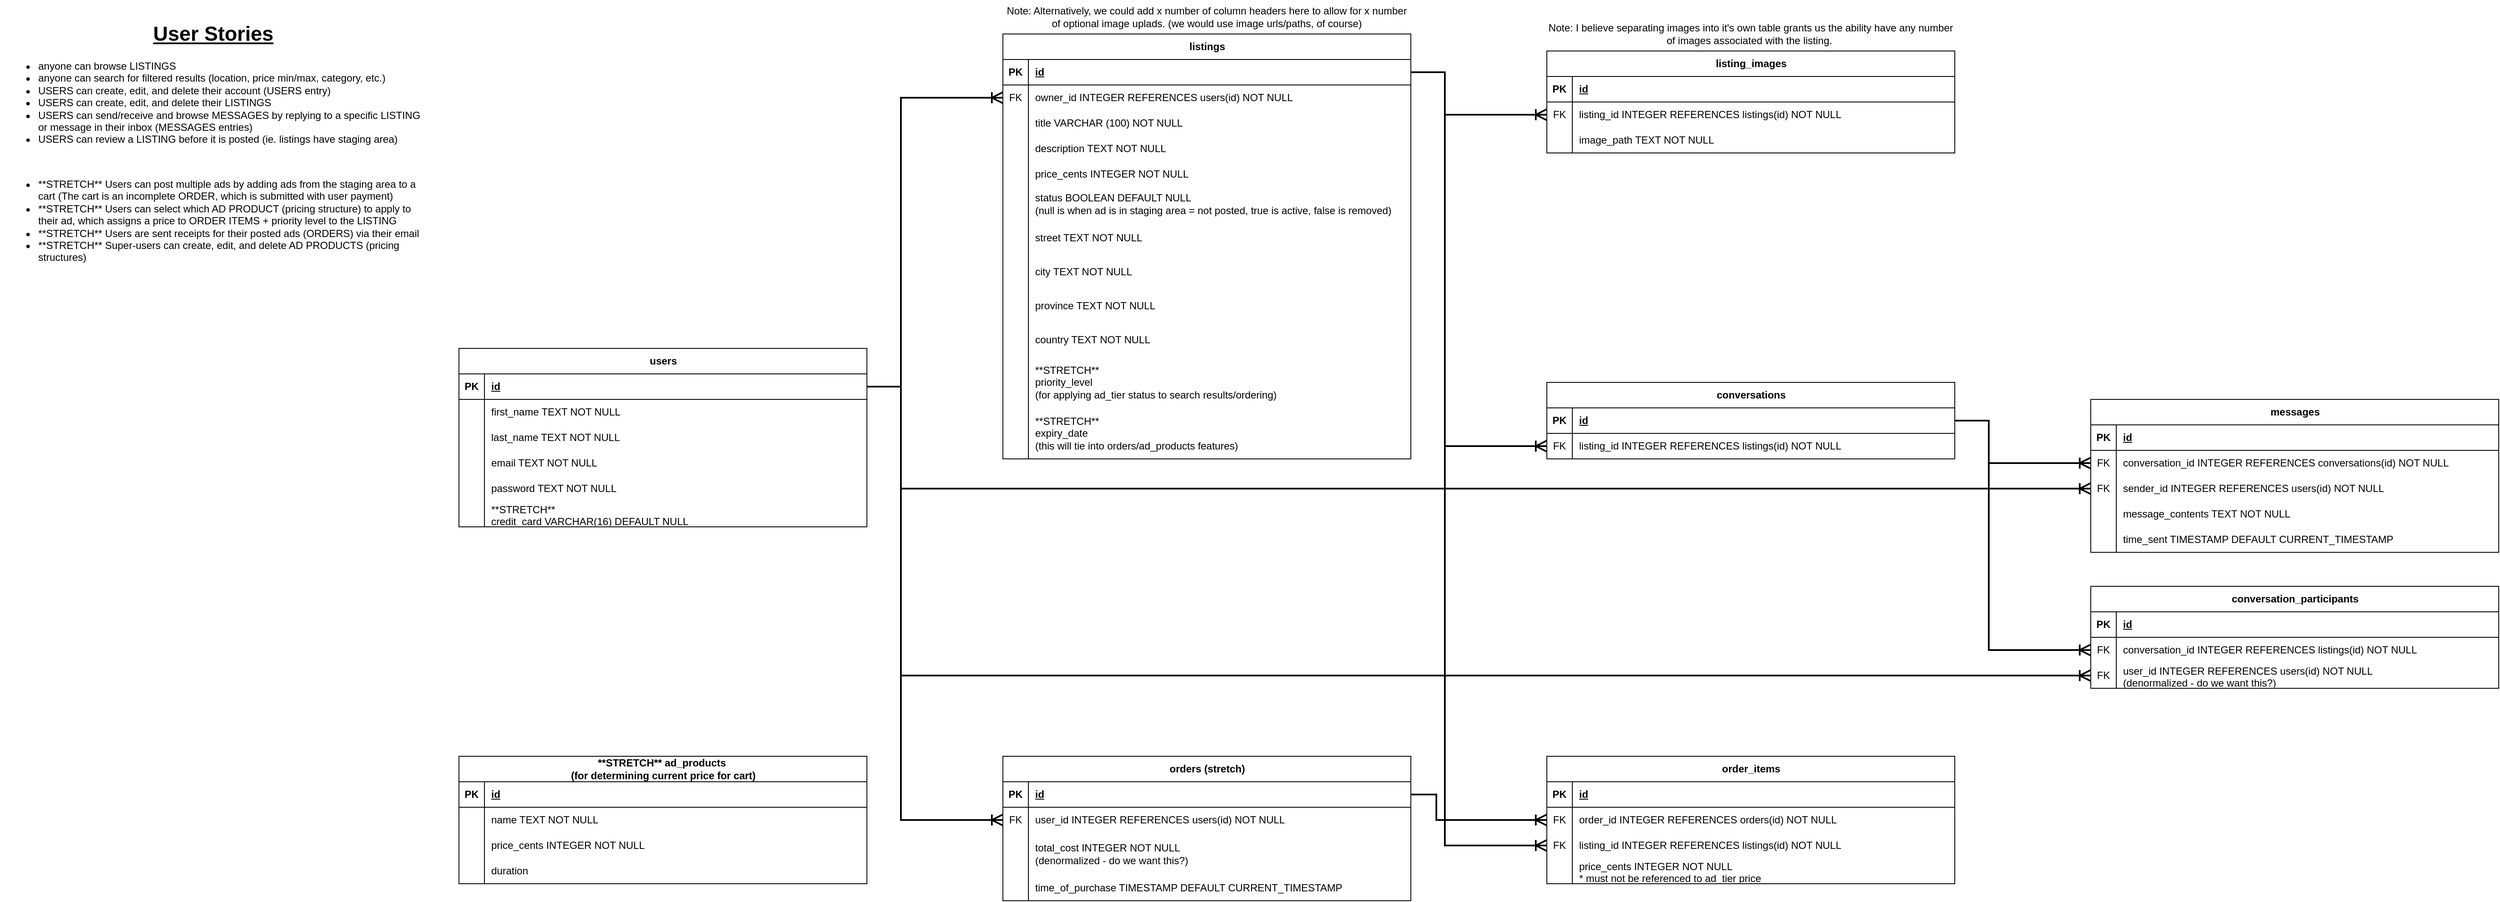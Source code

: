 <mxfile version="23.0.2" type="device">
  <diagram name="Page-1" id="VvhWam94fAn058fj7BaD">
    <mxGraphModel dx="4140" dy="1408" grid="1" gridSize="10" guides="1" tooltips="1" connect="1" arrows="1" fold="1" page="1" pageScale="1" pageWidth="1700" pageHeight="1100" math="0" shadow="0">
      <root>
        <mxCell id="0" />
        <mxCell id="1" parent="0" />
        <mxCell id="djq6IaJUHDn9vAA4K8EV-1" value="order_items" style="shape=table;startSize=30;container=1;collapsible=1;childLayout=tableLayout;fixedRows=1;rowLines=0;fontStyle=1;align=center;resizeLast=1;html=1;" parent="1" vertex="1">
          <mxGeometry x="120" y="920" width="480" height="150" as="geometry" />
        </mxCell>
        <mxCell id="djq6IaJUHDn9vAA4K8EV-2" value="" style="shape=tableRow;horizontal=0;startSize=0;swimlaneHead=0;swimlaneBody=0;fillColor=none;collapsible=0;dropTarget=0;points=[[0,0.5],[1,0.5]];portConstraint=eastwest;top=0;left=0;right=0;bottom=1;" parent="djq6IaJUHDn9vAA4K8EV-1" vertex="1">
          <mxGeometry y="30" width="480" height="30" as="geometry" />
        </mxCell>
        <mxCell id="djq6IaJUHDn9vAA4K8EV-3" value="PK" style="shape=partialRectangle;connectable=0;fillColor=none;top=0;left=0;bottom=0;right=0;fontStyle=1;overflow=hidden;whiteSpace=wrap;html=1;" parent="djq6IaJUHDn9vAA4K8EV-2" vertex="1">
          <mxGeometry width="30" height="30" as="geometry">
            <mxRectangle width="30" height="30" as="alternateBounds" />
          </mxGeometry>
        </mxCell>
        <mxCell id="djq6IaJUHDn9vAA4K8EV-4" value="id" style="shape=partialRectangle;connectable=0;fillColor=none;top=0;left=0;bottom=0;right=0;align=left;spacingLeft=6;fontStyle=5;overflow=hidden;whiteSpace=wrap;html=1;" parent="djq6IaJUHDn9vAA4K8EV-2" vertex="1">
          <mxGeometry x="30" width="450" height="30" as="geometry">
            <mxRectangle width="450" height="30" as="alternateBounds" />
          </mxGeometry>
        </mxCell>
        <mxCell id="djq6IaJUHDn9vAA4K8EV-5" value="" style="shape=tableRow;horizontal=0;startSize=0;swimlaneHead=0;swimlaneBody=0;fillColor=none;collapsible=0;dropTarget=0;points=[[0,0.5],[1,0.5]];portConstraint=eastwest;top=0;left=0;right=0;bottom=0;" parent="djq6IaJUHDn9vAA4K8EV-1" vertex="1">
          <mxGeometry y="60" width="480" height="30" as="geometry" />
        </mxCell>
        <mxCell id="djq6IaJUHDn9vAA4K8EV-6" value="FK" style="shape=partialRectangle;connectable=0;fillColor=none;top=0;left=0;bottom=0;right=0;editable=1;overflow=hidden;whiteSpace=wrap;html=1;" parent="djq6IaJUHDn9vAA4K8EV-5" vertex="1">
          <mxGeometry width="30" height="30" as="geometry">
            <mxRectangle width="30" height="30" as="alternateBounds" />
          </mxGeometry>
        </mxCell>
        <mxCell id="djq6IaJUHDn9vAA4K8EV-7" value="order_id INTEGER REFERENCES orders(id) NOT NULL" style="shape=partialRectangle;connectable=0;fillColor=none;top=0;left=0;bottom=0;right=0;align=left;spacingLeft=6;overflow=hidden;whiteSpace=wrap;html=1;" parent="djq6IaJUHDn9vAA4K8EV-5" vertex="1">
          <mxGeometry x="30" width="450" height="30" as="geometry">
            <mxRectangle width="450" height="30" as="alternateBounds" />
          </mxGeometry>
        </mxCell>
        <mxCell id="djq6IaJUHDn9vAA4K8EV-8" value="" style="shape=tableRow;horizontal=0;startSize=0;swimlaneHead=0;swimlaneBody=0;fillColor=none;collapsible=0;dropTarget=0;points=[[0,0.5],[1,0.5]];portConstraint=eastwest;top=0;left=0;right=0;bottom=0;" parent="djq6IaJUHDn9vAA4K8EV-1" vertex="1">
          <mxGeometry y="90" width="480" height="30" as="geometry" />
        </mxCell>
        <mxCell id="djq6IaJUHDn9vAA4K8EV-9" value="FK" style="shape=partialRectangle;connectable=0;fillColor=none;top=0;left=0;bottom=0;right=0;editable=1;overflow=hidden;whiteSpace=wrap;html=1;" parent="djq6IaJUHDn9vAA4K8EV-8" vertex="1">
          <mxGeometry width="30" height="30" as="geometry">
            <mxRectangle width="30" height="30" as="alternateBounds" />
          </mxGeometry>
        </mxCell>
        <mxCell id="djq6IaJUHDn9vAA4K8EV-10" value="listing_id INTEGER REFERENCES listings(id) NOT NULL" style="shape=partialRectangle;connectable=0;fillColor=none;top=0;left=0;bottom=0;right=0;align=left;spacingLeft=6;overflow=hidden;whiteSpace=wrap;html=1;" parent="djq6IaJUHDn9vAA4K8EV-8" vertex="1">
          <mxGeometry x="30" width="450" height="30" as="geometry">
            <mxRectangle width="450" height="30" as="alternateBounds" />
          </mxGeometry>
        </mxCell>
        <mxCell id="djq6IaJUHDn9vAA4K8EV-169" value="" style="shape=tableRow;horizontal=0;startSize=0;swimlaneHead=0;swimlaneBody=0;fillColor=none;collapsible=0;dropTarget=0;points=[[0,0.5],[1,0.5]];portConstraint=eastwest;top=0;left=0;right=0;bottom=0;" parent="djq6IaJUHDn9vAA4K8EV-1" vertex="1">
          <mxGeometry y="120" width="480" height="30" as="geometry" />
        </mxCell>
        <mxCell id="djq6IaJUHDn9vAA4K8EV-170" value="" style="shape=partialRectangle;connectable=0;fillColor=none;top=0;left=0;bottom=0;right=0;editable=1;overflow=hidden;whiteSpace=wrap;html=1;" parent="djq6IaJUHDn9vAA4K8EV-169" vertex="1">
          <mxGeometry width="30" height="30" as="geometry">
            <mxRectangle width="30" height="30" as="alternateBounds" />
          </mxGeometry>
        </mxCell>
        <mxCell id="djq6IaJUHDn9vAA4K8EV-171" value="price_cents INTEGER NOT NULL&lt;br&gt;* must not be referenced to ad_tier price" style="shape=partialRectangle;connectable=0;fillColor=none;top=0;left=0;bottom=0;right=0;align=left;spacingLeft=6;overflow=hidden;whiteSpace=wrap;html=1;" parent="djq6IaJUHDn9vAA4K8EV-169" vertex="1">
          <mxGeometry x="30" width="450" height="30" as="geometry">
            <mxRectangle width="450" height="30" as="alternateBounds" />
          </mxGeometry>
        </mxCell>
        <mxCell id="djq6IaJUHDn9vAA4K8EV-14" value="" style="edgeStyle=orthogonalEdgeStyle;fontSize=12;html=1;endArrow=ERoneToMany;rounded=0;strokeWidth=2;endSize=10;exitX=1;exitY=0.5;exitDx=0;exitDy=0;entryX=0;entryY=0.5;entryDx=0;entryDy=0;" parent="1" source="djq6IaJUHDn9vAA4K8EV-16" target="djq6IaJUHDn9vAA4K8EV-32" edge="1">
          <mxGeometry width="100" height="100" relative="1" as="geometry">
            <mxPoint x="-760" y="305" as="sourcePoint" />
            <mxPoint x="-630" y="215" as="targetPoint" />
            <Array as="points">
              <mxPoint x="-640" y="485" />
              <mxPoint x="-640" y="145" />
            </Array>
          </mxGeometry>
        </mxCell>
        <mxCell id="djq6IaJUHDn9vAA4K8EV-15" value="users" style="shape=table;startSize=30;container=1;collapsible=1;childLayout=tableLayout;fixedRows=1;rowLines=0;fontStyle=1;align=center;resizeLast=1;html=1;" parent="1" vertex="1">
          <mxGeometry x="-1160" y="440" width="480" height="210" as="geometry" />
        </mxCell>
        <mxCell id="djq6IaJUHDn9vAA4K8EV-16" value="" style="shape=tableRow;horizontal=0;startSize=0;swimlaneHead=0;swimlaneBody=0;fillColor=none;collapsible=0;dropTarget=0;points=[[0,0.5],[1,0.5]];portConstraint=eastwest;top=0;left=0;right=0;bottom=1;" parent="djq6IaJUHDn9vAA4K8EV-15" vertex="1">
          <mxGeometry y="30" width="480" height="30" as="geometry" />
        </mxCell>
        <mxCell id="djq6IaJUHDn9vAA4K8EV-17" value="PK" style="shape=partialRectangle;connectable=0;fillColor=none;top=0;left=0;bottom=0;right=0;fontStyle=1;overflow=hidden;whiteSpace=wrap;html=1;" parent="djq6IaJUHDn9vAA4K8EV-16" vertex="1">
          <mxGeometry width="30" height="30" as="geometry">
            <mxRectangle width="30" height="30" as="alternateBounds" />
          </mxGeometry>
        </mxCell>
        <mxCell id="djq6IaJUHDn9vAA4K8EV-18" value="id" style="shape=partialRectangle;connectable=0;fillColor=none;top=0;left=0;bottom=0;right=0;align=left;spacingLeft=6;fontStyle=5;overflow=hidden;whiteSpace=wrap;html=1;" parent="djq6IaJUHDn9vAA4K8EV-16" vertex="1">
          <mxGeometry x="30" width="450" height="30" as="geometry">
            <mxRectangle width="450" height="30" as="alternateBounds" />
          </mxGeometry>
        </mxCell>
        <mxCell id="djq6IaJUHDn9vAA4K8EV-19" value="" style="shape=tableRow;horizontal=0;startSize=0;swimlaneHead=0;swimlaneBody=0;fillColor=none;collapsible=0;dropTarget=0;points=[[0,0.5],[1,0.5]];portConstraint=eastwest;top=0;left=0;right=0;bottom=0;" parent="djq6IaJUHDn9vAA4K8EV-15" vertex="1">
          <mxGeometry y="60" width="480" height="30" as="geometry" />
        </mxCell>
        <mxCell id="djq6IaJUHDn9vAA4K8EV-20" value="" style="shape=partialRectangle;connectable=0;fillColor=none;top=0;left=0;bottom=0;right=0;editable=1;overflow=hidden;whiteSpace=wrap;html=1;" parent="djq6IaJUHDn9vAA4K8EV-19" vertex="1">
          <mxGeometry width="30" height="30" as="geometry">
            <mxRectangle width="30" height="30" as="alternateBounds" />
          </mxGeometry>
        </mxCell>
        <mxCell id="djq6IaJUHDn9vAA4K8EV-21" value="first_name TEXT NOT NULL" style="shape=partialRectangle;connectable=0;fillColor=none;top=0;left=0;bottom=0;right=0;align=left;spacingLeft=6;overflow=hidden;whiteSpace=wrap;html=1;" parent="djq6IaJUHDn9vAA4K8EV-19" vertex="1">
          <mxGeometry x="30" width="450" height="30" as="geometry">
            <mxRectangle width="450" height="30" as="alternateBounds" />
          </mxGeometry>
        </mxCell>
        <mxCell id="djq6IaJUHDn9vAA4K8EV-22" value="" style="shape=tableRow;horizontal=0;startSize=0;swimlaneHead=0;swimlaneBody=0;fillColor=none;collapsible=0;dropTarget=0;points=[[0,0.5],[1,0.5]];portConstraint=eastwest;top=0;left=0;right=0;bottom=0;" parent="djq6IaJUHDn9vAA4K8EV-15" vertex="1">
          <mxGeometry y="90" width="480" height="30" as="geometry" />
        </mxCell>
        <mxCell id="djq6IaJUHDn9vAA4K8EV-23" value="" style="shape=partialRectangle;connectable=0;fillColor=none;top=0;left=0;bottom=0;right=0;editable=1;overflow=hidden;whiteSpace=wrap;html=1;" parent="djq6IaJUHDn9vAA4K8EV-22" vertex="1">
          <mxGeometry width="30" height="30" as="geometry">
            <mxRectangle width="30" height="30" as="alternateBounds" />
          </mxGeometry>
        </mxCell>
        <mxCell id="djq6IaJUHDn9vAA4K8EV-24" value="last_name TEXT NOT NULL" style="shape=partialRectangle;connectable=0;fillColor=none;top=0;left=0;bottom=0;right=0;align=left;spacingLeft=6;overflow=hidden;whiteSpace=wrap;html=1;" parent="djq6IaJUHDn9vAA4K8EV-22" vertex="1">
          <mxGeometry x="30" width="450" height="30" as="geometry">
            <mxRectangle width="450" height="30" as="alternateBounds" />
          </mxGeometry>
        </mxCell>
        <mxCell id="djq6IaJUHDn9vAA4K8EV-25" value="" style="shape=tableRow;horizontal=0;startSize=0;swimlaneHead=0;swimlaneBody=0;fillColor=none;collapsible=0;dropTarget=0;points=[[0,0.5],[1,0.5]];portConstraint=eastwest;top=0;left=0;right=0;bottom=0;" parent="djq6IaJUHDn9vAA4K8EV-15" vertex="1">
          <mxGeometry y="120" width="480" height="30" as="geometry" />
        </mxCell>
        <mxCell id="djq6IaJUHDn9vAA4K8EV-26" value="" style="shape=partialRectangle;connectable=0;fillColor=none;top=0;left=0;bottom=0;right=0;editable=1;overflow=hidden;whiteSpace=wrap;html=1;" parent="djq6IaJUHDn9vAA4K8EV-25" vertex="1">
          <mxGeometry width="30" height="30" as="geometry">
            <mxRectangle width="30" height="30" as="alternateBounds" />
          </mxGeometry>
        </mxCell>
        <mxCell id="djq6IaJUHDn9vAA4K8EV-27" value="email TEXT NOT NULL" style="shape=partialRectangle;connectable=0;fillColor=none;top=0;left=0;bottom=0;right=0;align=left;spacingLeft=6;overflow=hidden;whiteSpace=wrap;html=1;" parent="djq6IaJUHDn9vAA4K8EV-25" vertex="1">
          <mxGeometry x="30" width="450" height="30" as="geometry">
            <mxRectangle width="450" height="30" as="alternateBounds" />
          </mxGeometry>
        </mxCell>
        <mxCell id="djq6IaJUHDn9vAA4K8EV-154" value="" style="shape=tableRow;horizontal=0;startSize=0;swimlaneHead=0;swimlaneBody=0;fillColor=none;collapsible=0;dropTarget=0;points=[[0,0.5],[1,0.5]];portConstraint=eastwest;top=0;left=0;right=0;bottom=0;" parent="djq6IaJUHDn9vAA4K8EV-15" vertex="1">
          <mxGeometry y="150" width="480" height="30" as="geometry" />
        </mxCell>
        <mxCell id="djq6IaJUHDn9vAA4K8EV-155" value="" style="shape=partialRectangle;connectable=0;fillColor=none;top=0;left=0;bottom=0;right=0;editable=1;overflow=hidden;whiteSpace=wrap;html=1;" parent="djq6IaJUHDn9vAA4K8EV-154" vertex="1">
          <mxGeometry width="30" height="30" as="geometry">
            <mxRectangle width="30" height="30" as="alternateBounds" />
          </mxGeometry>
        </mxCell>
        <mxCell id="djq6IaJUHDn9vAA4K8EV-156" value="password TEXT NOT NULL" style="shape=partialRectangle;connectable=0;fillColor=none;top=0;left=0;bottom=0;right=0;align=left;spacingLeft=6;overflow=hidden;whiteSpace=wrap;html=1;" parent="djq6IaJUHDn9vAA4K8EV-154" vertex="1">
          <mxGeometry x="30" width="450" height="30" as="geometry">
            <mxRectangle width="450" height="30" as="alternateBounds" />
          </mxGeometry>
        </mxCell>
        <mxCell id="djq6IaJUHDn9vAA4K8EV-178" value="" style="shape=tableRow;horizontal=0;startSize=0;swimlaneHead=0;swimlaneBody=0;fillColor=none;collapsible=0;dropTarget=0;points=[[0,0.5],[1,0.5]];portConstraint=eastwest;top=0;left=0;right=0;bottom=0;" parent="djq6IaJUHDn9vAA4K8EV-15" vertex="1">
          <mxGeometry y="180" width="480" height="30" as="geometry" />
        </mxCell>
        <mxCell id="djq6IaJUHDn9vAA4K8EV-179" value="" style="shape=partialRectangle;connectable=0;fillColor=none;top=0;left=0;bottom=0;right=0;editable=1;overflow=hidden;whiteSpace=wrap;html=1;" parent="djq6IaJUHDn9vAA4K8EV-178" vertex="1">
          <mxGeometry width="30" height="30" as="geometry">
            <mxRectangle width="30" height="30" as="alternateBounds" />
          </mxGeometry>
        </mxCell>
        <mxCell id="djq6IaJUHDn9vAA4K8EV-180" value="**STRETCH**&lt;br&gt;credit_card VARCHAR(16) DEFAULT NULL" style="shape=partialRectangle;connectable=0;fillColor=none;top=0;left=0;bottom=0;right=0;align=left;spacingLeft=6;overflow=hidden;whiteSpace=wrap;html=1;" parent="djq6IaJUHDn9vAA4K8EV-178" vertex="1">
          <mxGeometry x="30" width="450" height="30" as="geometry">
            <mxRectangle width="450" height="30" as="alternateBounds" />
          </mxGeometry>
        </mxCell>
        <mxCell id="djq6IaJUHDn9vAA4K8EV-28" value="listings" style="shape=table;startSize=30;container=1;collapsible=1;childLayout=tableLayout;fixedRows=1;rowLines=0;fontStyle=1;align=center;resizeLast=1;html=1;" parent="1" vertex="1">
          <mxGeometry x="-520" y="70" width="480" height="500" as="geometry" />
        </mxCell>
        <mxCell id="djq6IaJUHDn9vAA4K8EV-29" value="" style="shape=tableRow;horizontal=0;startSize=0;swimlaneHead=0;swimlaneBody=0;fillColor=none;collapsible=0;dropTarget=0;points=[[0,0.5],[1,0.5]];portConstraint=eastwest;top=0;left=0;right=0;bottom=1;" parent="djq6IaJUHDn9vAA4K8EV-28" vertex="1">
          <mxGeometry y="30" width="480" height="30" as="geometry" />
        </mxCell>
        <mxCell id="djq6IaJUHDn9vAA4K8EV-30" value="PK" style="shape=partialRectangle;connectable=0;fillColor=none;top=0;left=0;bottom=0;right=0;fontStyle=1;overflow=hidden;whiteSpace=wrap;html=1;" parent="djq6IaJUHDn9vAA4K8EV-29" vertex="1">
          <mxGeometry width="30" height="30" as="geometry">
            <mxRectangle width="30" height="30" as="alternateBounds" />
          </mxGeometry>
        </mxCell>
        <mxCell id="djq6IaJUHDn9vAA4K8EV-31" value="id" style="shape=partialRectangle;connectable=0;fillColor=none;top=0;left=0;bottom=0;right=0;align=left;spacingLeft=6;fontStyle=5;overflow=hidden;whiteSpace=wrap;html=1;" parent="djq6IaJUHDn9vAA4K8EV-29" vertex="1">
          <mxGeometry x="30" width="450" height="30" as="geometry">
            <mxRectangle width="450" height="30" as="alternateBounds" />
          </mxGeometry>
        </mxCell>
        <mxCell id="djq6IaJUHDn9vAA4K8EV-32" value="" style="shape=tableRow;horizontal=0;startSize=0;swimlaneHead=0;swimlaneBody=0;fillColor=none;collapsible=0;dropTarget=0;points=[[0,0.5],[1,0.5]];portConstraint=eastwest;top=0;left=0;right=0;bottom=0;" parent="djq6IaJUHDn9vAA4K8EV-28" vertex="1">
          <mxGeometry y="60" width="480" height="30" as="geometry" />
        </mxCell>
        <mxCell id="djq6IaJUHDn9vAA4K8EV-33" value="FK" style="shape=partialRectangle;connectable=0;fillColor=none;top=0;left=0;bottom=0;right=0;editable=1;overflow=hidden;whiteSpace=wrap;html=1;" parent="djq6IaJUHDn9vAA4K8EV-32" vertex="1">
          <mxGeometry width="30" height="30" as="geometry">
            <mxRectangle width="30" height="30" as="alternateBounds" />
          </mxGeometry>
        </mxCell>
        <mxCell id="djq6IaJUHDn9vAA4K8EV-34" value="owner_id INTEGER REFERENCES users(id) NOT NULL" style="shape=partialRectangle;connectable=0;fillColor=none;top=0;left=0;bottom=0;right=0;align=left;spacingLeft=6;overflow=hidden;whiteSpace=wrap;html=1;" parent="djq6IaJUHDn9vAA4K8EV-32" vertex="1">
          <mxGeometry x="30" width="450" height="30" as="geometry">
            <mxRectangle width="450" height="30" as="alternateBounds" />
          </mxGeometry>
        </mxCell>
        <mxCell id="djq6IaJUHDn9vAA4K8EV-35" value="" style="shape=tableRow;horizontal=0;startSize=0;swimlaneHead=0;swimlaneBody=0;fillColor=none;collapsible=0;dropTarget=0;points=[[0,0.5],[1,0.5]];portConstraint=eastwest;top=0;left=0;right=0;bottom=0;" parent="djq6IaJUHDn9vAA4K8EV-28" vertex="1">
          <mxGeometry y="90" width="480" height="30" as="geometry" />
        </mxCell>
        <mxCell id="djq6IaJUHDn9vAA4K8EV-36" value="" style="shape=partialRectangle;connectable=0;fillColor=none;top=0;left=0;bottom=0;right=0;editable=1;overflow=hidden;whiteSpace=wrap;html=1;" parent="djq6IaJUHDn9vAA4K8EV-35" vertex="1">
          <mxGeometry width="30" height="30" as="geometry">
            <mxRectangle width="30" height="30" as="alternateBounds" />
          </mxGeometry>
        </mxCell>
        <mxCell id="djq6IaJUHDn9vAA4K8EV-37" value="title VARCHAR (100) NOT NULL" style="shape=partialRectangle;connectable=0;fillColor=none;top=0;left=0;bottom=0;right=0;align=left;spacingLeft=6;overflow=hidden;whiteSpace=wrap;html=1;" parent="djq6IaJUHDn9vAA4K8EV-35" vertex="1">
          <mxGeometry x="30" width="450" height="30" as="geometry">
            <mxRectangle width="450" height="30" as="alternateBounds" />
          </mxGeometry>
        </mxCell>
        <mxCell id="djq6IaJUHDn9vAA4K8EV-38" value="" style="shape=tableRow;horizontal=0;startSize=0;swimlaneHead=0;swimlaneBody=0;fillColor=none;collapsible=0;dropTarget=0;points=[[0,0.5],[1,0.5]];portConstraint=eastwest;top=0;left=0;right=0;bottom=0;" parent="djq6IaJUHDn9vAA4K8EV-28" vertex="1">
          <mxGeometry y="120" width="480" height="30" as="geometry" />
        </mxCell>
        <mxCell id="djq6IaJUHDn9vAA4K8EV-39" value="" style="shape=partialRectangle;connectable=0;fillColor=none;top=0;left=0;bottom=0;right=0;editable=1;overflow=hidden;whiteSpace=wrap;html=1;" parent="djq6IaJUHDn9vAA4K8EV-38" vertex="1">
          <mxGeometry width="30" height="30" as="geometry">
            <mxRectangle width="30" height="30" as="alternateBounds" />
          </mxGeometry>
        </mxCell>
        <mxCell id="djq6IaJUHDn9vAA4K8EV-40" value="description TEXT NOT NULL" style="shape=partialRectangle;connectable=0;fillColor=none;top=0;left=0;bottom=0;right=0;align=left;spacingLeft=6;overflow=hidden;whiteSpace=wrap;html=1;" parent="djq6IaJUHDn9vAA4K8EV-38" vertex="1">
          <mxGeometry x="30" width="450" height="30" as="geometry">
            <mxRectangle width="450" height="30" as="alternateBounds" />
          </mxGeometry>
        </mxCell>
        <mxCell id="djq6IaJUHDn9vAA4K8EV-71" value="" style="shape=tableRow;horizontal=0;startSize=0;swimlaneHead=0;swimlaneBody=0;fillColor=none;collapsible=0;dropTarget=0;points=[[0,0.5],[1,0.5]];portConstraint=eastwest;top=0;left=0;right=0;bottom=0;" parent="djq6IaJUHDn9vAA4K8EV-28" vertex="1">
          <mxGeometry y="150" width="480" height="30" as="geometry" />
        </mxCell>
        <mxCell id="djq6IaJUHDn9vAA4K8EV-72" value="" style="shape=partialRectangle;connectable=0;fillColor=none;top=0;left=0;bottom=0;right=0;editable=1;overflow=hidden;whiteSpace=wrap;html=1;" parent="djq6IaJUHDn9vAA4K8EV-71" vertex="1">
          <mxGeometry width="30" height="30" as="geometry">
            <mxRectangle width="30" height="30" as="alternateBounds" />
          </mxGeometry>
        </mxCell>
        <mxCell id="djq6IaJUHDn9vAA4K8EV-73" value="price_cents INTEGER NOT NULL" style="shape=partialRectangle;connectable=0;fillColor=none;top=0;left=0;bottom=0;right=0;align=left;spacingLeft=6;overflow=hidden;whiteSpace=wrap;html=1;" parent="djq6IaJUHDn9vAA4K8EV-71" vertex="1">
          <mxGeometry x="30" width="450" height="30" as="geometry">
            <mxRectangle width="450" height="30" as="alternateBounds" />
          </mxGeometry>
        </mxCell>
        <mxCell id="djq6IaJUHDn9vAA4K8EV-109" value="" style="shape=tableRow;horizontal=0;startSize=0;swimlaneHead=0;swimlaneBody=0;fillColor=none;collapsible=0;dropTarget=0;points=[[0,0.5],[1,0.5]];portConstraint=eastwest;top=0;left=0;right=0;bottom=0;" parent="djq6IaJUHDn9vAA4K8EV-28" vertex="1">
          <mxGeometry y="180" width="480" height="40" as="geometry" />
        </mxCell>
        <mxCell id="djq6IaJUHDn9vAA4K8EV-110" value="" style="shape=partialRectangle;connectable=0;fillColor=none;top=0;left=0;bottom=0;right=0;editable=1;overflow=hidden;whiteSpace=wrap;html=1;" parent="djq6IaJUHDn9vAA4K8EV-109" vertex="1">
          <mxGeometry width="30" height="40" as="geometry">
            <mxRectangle width="30" height="40" as="alternateBounds" />
          </mxGeometry>
        </mxCell>
        <mxCell id="djq6IaJUHDn9vAA4K8EV-111" value="status BOOLEAN DEFAULT NULL&lt;br&gt;(null is when ad is in staging area = not posted, true is active, false is removed)" style="shape=partialRectangle;connectable=0;fillColor=none;top=0;left=0;bottom=0;right=0;align=left;spacingLeft=6;overflow=hidden;whiteSpace=wrap;html=1;" parent="djq6IaJUHDn9vAA4K8EV-109" vertex="1">
          <mxGeometry x="30" width="450" height="40" as="geometry">
            <mxRectangle width="450" height="40" as="alternateBounds" />
          </mxGeometry>
        </mxCell>
        <mxCell id="DnZTwUIUVApVJ4nxTDXe-13" value="" style="shape=tableRow;horizontal=0;startSize=0;swimlaneHead=0;swimlaneBody=0;fillColor=none;collapsible=0;dropTarget=0;points=[[0,0.5],[1,0.5]];portConstraint=eastwest;top=0;left=0;right=0;bottom=0;" vertex="1" parent="djq6IaJUHDn9vAA4K8EV-28">
          <mxGeometry y="220" width="480" height="40" as="geometry" />
        </mxCell>
        <mxCell id="DnZTwUIUVApVJ4nxTDXe-14" value="" style="shape=partialRectangle;connectable=0;fillColor=none;top=0;left=0;bottom=0;right=0;editable=1;overflow=hidden;whiteSpace=wrap;html=1;" vertex="1" parent="DnZTwUIUVApVJ4nxTDXe-13">
          <mxGeometry width="30" height="40" as="geometry">
            <mxRectangle width="30" height="40" as="alternateBounds" />
          </mxGeometry>
        </mxCell>
        <mxCell id="DnZTwUIUVApVJ4nxTDXe-15" value="street TEXT NOT NULL" style="shape=partialRectangle;connectable=0;fillColor=none;top=0;left=0;bottom=0;right=0;align=left;spacingLeft=6;overflow=hidden;whiteSpace=wrap;html=1;" vertex="1" parent="DnZTwUIUVApVJ4nxTDXe-13">
          <mxGeometry x="30" width="450" height="40" as="geometry">
            <mxRectangle width="450" height="40" as="alternateBounds" />
          </mxGeometry>
        </mxCell>
        <mxCell id="DnZTwUIUVApVJ4nxTDXe-4" value="" style="shape=tableRow;horizontal=0;startSize=0;swimlaneHead=0;swimlaneBody=0;fillColor=none;collapsible=0;dropTarget=0;points=[[0,0.5],[1,0.5]];portConstraint=eastwest;top=0;left=0;right=0;bottom=0;" vertex="1" parent="djq6IaJUHDn9vAA4K8EV-28">
          <mxGeometry y="260" width="480" height="40" as="geometry" />
        </mxCell>
        <mxCell id="DnZTwUIUVApVJ4nxTDXe-5" value="" style="shape=partialRectangle;connectable=0;fillColor=none;top=0;left=0;bottom=0;right=0;editable=1;overflow=hidden;whiteSpace=wrap;html=1;" vertex="1" parent="DnZTwUIUVApVJ4nxTDXe-4">
          <mxGeometry width="30" height="40" as="geometry">
            <mxRectangle width="30" height="40" as="alternateBounds" />
          </mxGeometry>
        </mxCell>
        <mxCell id="DnZTwUIUVApVJ4nxTDXe-6" value="city TEXT NOT NULL" style="shape=partialRectangle;connectable=0;fillColor=none;top=0;left=0;bottom=0;right=0;align=left;spacingLeft=6;overflow=hidden;whiteSpace=wrap;html=1;" vertex="1" parent="DnZTwUIUVApVJ4nxTDXe-4">
          <mxGeometry x="30" width="450" height="40" as="geometry">
            <mxRectangle width="450" height="40" as="alternateBounds" />
          </mxGeometry>
        </mxCell>
        <mxCell id="DnZTwUIUVApVJ4nxTDXe-7" value="" style="shape=tableRow;horizontal=0;startSize=0;swimlaneHead=0;swimlaneBody=0;fillColor=none;collapsible=0;dropTarget=0;points=[[0,0.5],[1,0.5]];portConstraint=eastwest;top=0;left=0;right=0;bottom=0;" vertex="1" parent="djq6IaJUHDn9vAA4K8EV-28">
          <mxGeometry y="300" width="480" height="40" as="geometry" />
        </mxCell>
        <mxCell id="DnZTwUIUVApVJ4nxTDXe-8" value="" style="shape=partialRectangle;connectable=0;fillColor=none;top=0;left=0;bottom=0;right=0;editable=1;overflow=hidden;whiteSpace=wrap;html=1;" vertex="1" parent="DnZTwUIUVApVJ4nxTDXe-7">
          <mxGeometry width="30" height="40" as="geometry">
            <mxRectangle width="30" height="40" as="alternateBounds" />
          </mxGeometry>
        </mxCell>
        <mxCell id="DnZTwUIUVApVJ4nxTDXe-9" value="province TEXT NOT NULL" style="shape=partialRectangle;connectable=0;fillColor=none;top=0;left=0;bottom=0;right=0;align=left;spacingLeft=6;overflow=hidden;whiteSpace=wrap;html=1;" vertex="1" parent="DnZTwUIUVApVJ4nxTDXe-7">
          <mxGeometry x="30" width="450" height="40" as="geometry">
            <mxRectangle width="450" height="40" as="alternateBounds" />
          </mxGeometry>
        </mxCell>
        <mxCell id="DnZTwUIUVApVJ4nxTDXe-10" value="" style="shape=tableRow;horizontal=0;startSize=0;swimlaneHead=0;swimlaneBody=0;fillColor=none;collapsible=0;dropTarget=0;points=[[0,0.5],[1,0.5]];portConstraint=eastwest;top=0;left=0;right=0;bottom=0;" vertex="1" parent="djq6IaJUHDn9vAA4K8EV-28">
          <mxGeometry y="340" width="480" height="40" as="geometry" />
        </mxCell>
        <mxCell id="DnZTwUIUVApVJ4nxTDXe-11" value="" style="shape=partialRectangle;connectable=0;fillColor=none;top=0;left=0;bottom=0;right=0;editable=1;overflow=hidden;whiteSpace=wrap;html=1;" vertex="1" parent="DnZTwUIUVApVJ4nxTDXe-10">
          <mxGeometry width="30" height="40" as="geometry">
            <mxRectangle width="30" height="40" as="alternateBounds" />
          </mxGeometry>
        </mxCell>
        <mxCell id="DnZTwUIUVApVJ4nxTDXe-12" value="country TEXT NOT NULL" style="shape=partialRectangle;connectable=0;fillColor=none;top=0;left=0;bottom=0;right=0;align=left;spacingLeft=6;overflow=hidden;whiteSpace=wrap;html=1;" vertex="1" parent="DnZTwUIUVApVJ4nxTDXe-10">
          <mxGeometry x="30" width="450" height="40" as="geometry">
            <mxRectangle width="450" height="40" as="alternateBounds" />
          </mxGeometry>
        </mxCell>
        <mxCell id="djq6IaJUHDn9vAA4K8EV-160" value="" style="shape=tableRow;horizontal=0;startSize=0;swimlaneHead=0;swimlaneBody=0;fillColor=none;collapsible=0;dropTarget=0;points=[[0,0.5],[1,0.5]];portConstraint=eastwest;top=0;left=0;right=0;bottom=0;" parent="djq6IaJUHDn9vAA4K8EV-28" vertex="1">
          <mxGeometry y="380" width="480" height="60" as="geometry" />
        </mxCell>
        <mxCell id="djq6IaJUHDn9vAA4K8EV-161" value="" style="shape=partialRectangle;connectable=0;fillColor=none;top=0;left=0;bottom=0;right=0;editable=1;overflow=hidden;whiteSpace=wrap;html=1;" parent="djq6IaJUHDn9vAA4K8EV-160" vertex="1">
          <mxGeometry width="30" height="60" as="geometry">
            <mxRectangle width="30" height="60" as="alternateBounds" />
          </mxGeometry>
        </mxCell>
        <mxCell id="djq6IaJUHDn9vAA4K8EV-162" value="**STRETCH**&lt;br&gt;priority_level&lt;br&gt;(for applying ad_tier status to search results/ordering)" style="shape=partialRectangle;connectable=0;fillColor=none;top=0;left=0;bottom=0;right=0;align=left;spacingLeft=6;overflow=hidden;whiteSpace=wrap;html=1;" parent="djq6IaJUHDn9vAA4K8EV-160" vertex="1">
          <mxGeometry x="30" width="450" height="60" as="geometry">
            <mxRectangle width="450" height="60" as="alternateBounds" />
          </mxGeometry>
        </mxCell>
        <mxCell id="djq6IaJUHDn9vAA4K8EV-188" value="" style="shape=tableRow;horizontal=0;startSize=0;swimlaneHead=0;swimlaneBody=0;fillColor=none;collapsible=0;dropTarget=0;points=[[0,0.5],[1,0.5]];portConstraint=eastwest;top=0;left=0;right=0;bottom=0;" parent="djq6IaJUHDn9vAA4K8EV-28" vertex="1">
          <mxGeometry y="440" width="480" height="60" as="geometry" />
        </mxCell>
        <mxCell id="djq6IaJUHDn9vAA4K8EV-189" value="" style="shape=partialRectangle;connectable=0;fillColor=none;top=0;left=0;bottom=0;right=0;editable=1;overflow=hidden;whiteSpace=wrap;html=1;" parent="djq6IaJUHDn9vAA4K8EV-188" vertex="1">
          <mxGeometry width="30" height="60" as="geometry">
            <mxRectangle width="30" height="60" as="alternateBounds" />
          </mxGeometry>
        </mxCell>
        <mxCell id="djq6IaJUHDn9vAA4K8EV-190" value="**STRETCH**&lt;br&gt;expiry_date&lt;br&gt;(this will tie into orders/ad_products features)" style="shape=partialRectangle;connectable=0;fillColor=none;top=0;left=0;bottom=0;right=0;align=left;spacingLeft=6;overflow=hidden;whiteSpace=wrap;html=1;" parent="djq6IaJUHDn9vAA4K8EV-188" vertex="1">
          <mxGeometry x="30" width="450" height="60" as="geometry">
            <mxRectangle width="450" height="60" as="alternateBounds" />
          </mxGeometry>
        </mxCell>
        <mxCell id="djq6IaJUHDn9vAA4K8EV-41" value="messages" style="shape=table;startSize=30;container=1;collapsible=1;childLayout=tableLayout;fixedRows=1;rowLines=0;fontStyle=1;align=center;resizeLast=1;html=1;" parent="1" vertex="1">
          <mxGeometry x="760" y="500" width="480" height="180" as="geometry" />
        </mxCell>
        <mxCell id="djq6IaJUHDn9vAA4K8EV-42" value="" style="shape=tableRow;horizontal=0;startSize=0;swimlaneHead=0;swimlaneBody=0;fillColor=none;collapsible=0;dropTarget=0;points=[[0,0.5],[1,0.5]];portConstraint=eastwest;top=0;left=0;right=0;bottom=1;" parent="djq6IaJUHDn9vAA4K8EV-41" vertex="1">
          <mxGeometry y="30" width="480" height="30" as="geometry" />
        </mxCell>
        <mxCell id="djq6IaJUHDn9vAA4K8EV-43" value="PK" style="shape=partialRectangle;connectable=0;fillColor=none;top=0;left=0;bottom=0;right=0;fontStyle=1;overflow=hidden;whiteSpace=wrap;html=1;" parent="djq6IaJUHDn9vAA4K8EV-42" vertex="1">
          <mxGeometry width="30" height="30" as="geometry">
            <mxRectangle width="30" height="30" as="alternateBounds" />
          </mxGeometry>
        </mxCell>
        <mxCell id="djq6IaJUHDn9vAA4K8EV-44" value="id" style="shape=partialRectangle;connectable=0;fillColor=none;top=0;left=0;bottom=0;right=0;align=left;spacingLeft=6;fontStyle=5;overflow=hidden;whiteSpace=wrap;html=1;" parent="djq6IaJUHDn9vAA4K8EV-42" vertex="1">
          <mxGeometry x="30" width="450" height="30" as="geometry">
            <mxRectangle width="450" height="30" as="alternateBounds" />
          </mxGeometry>
        </mxCell>
        <mxCell id="djq6IaJUHDn9vAA4K8EV-45" value="" style="shape=tableRow;horizontal=0;startSize=0;swimlaneHead=0;swimlaneBody=0;fillColor=none;collapsible=0;dropTarget=0;points=[[0,0.5],[1,0.5]];portConstraint=eastwest;top=0;left=0;right=0;bottom=0;" parent="djq6IaJUHDn9vAA4K8EV-41" vertex="1">
          <mxGeometry y="60" width="480" height="30" as="geometry" />
        </mxCell>
        <mxCell id="djq6IaJUHDn9vAA4K8EV-46" value="FK" style="shape=partialRectangle;connectable=0;fillColor=none;top=0;left=0;bottom=0;right=0;editable=1;overflow=hidden;whiteSpace=wrap;html=1;" parent="djq6IaJUHDn9vAA4K8EV-45" vertex="1">
          <mxGeometry width="30" height="30" as="geometry">
            <mxRectangle width="30" height="30" as="alternateBounds" />
          </mxGeometry>
        </mxCell>
        <mxCell id="djq6IaJUHDn9vAA4K8EV-47" value="conversation_id INTEGER REFERENCES conversations(id) NOT NULL" style="shape=partialRectangle;connectable=0;fillColor=none;top=0;left=0;bottom=0;right=0;align=left;spacingLeft=6;overflow=hidden;whiteSpace=wrap;html=1;" parent="djq6IaJUHDn9vAA4K8EV-45" vertex="1">
          <mxGeometry x="30" width="450" height="30" as="geometry">
            <mxRectangle width="450" height="30" as="alternateBounds" />
          </mxGeometry>
        </mxCell>
        <mxCell id="djq6IaJUHDn9vAA4K8EV-51" value="" style="shape=tableRow;horizontal=0;startSize=0;swimlaneHead=0;swimlaneBody=0;fillColor=none;collapsible=0;dropTarget=0;points=[[0,0.5],[1,0.5]];portConstraint=eastwest;top=0;left=0;right=0;bottom=0;" parent="djq6IaJUHDn9vAA4K8EV-41" vertex="1">
          <mxGeometry y="90" width="480" height="30" as="geometry" />
        </mxCell>
        <mxCell id="djq6IaJUHDn9vAA4K8EV-52" value="FK" style="shape=partialRectangle;connectable=0;fillColor=none;top=0;left=0;bottom=0;right=0;editable=1;overflow=hidden;whiteSpace=wrap;html=1;" parent="djq6IaJUHDn9vAA4K8EV-51" vertex="1">
          <mxGeometry width="30" height="30" as="geometry">
            <mxRectangle width="30" height="30" as="alternateBounds" />
          </mxGeometry>
        </mxCell>
        <mxCell id="djq6IaJUHDn9vAA4K8EV-53" value="sender_id INTEGER REFERENCES users(id) NOT NULL" style="shape=partialRectangle;connectable=0;fillColor=none;top=0;left=0;bottom=0;right=0;align=left;spacingLeft=6;overflow=hidden;whiteSpace=wrap;html=1;" parent="djq6IaJUHDn9vAA4K8EV-51" vertex="1">
          <mxGeometry x="30" width="450" height="30" as="geometry">
            <mxRectangle width="450" height="30" as="alternateBounds" />
          </mxGeometry>
        </mxCell>
        <mxCell id="djq6IaJUHDn9vAA4K8EV-163" value="" style="shape=tableRow;horizontal=0;startSize=0;swimlaneHead=0;swimlaneBody=0;fillColor=none;collapsible=0;dropTarget=0;points=[[0,0.5],[1,0.5]];portConstraint=eastwest;top=0;left=0;right=0;bottom=0;" parent="djq6IaJUHDn9vAA4K8EV-41" vertex="1">
          <mxGeometry y="120" width="480" height="30" as="geometry" />
        </mxCell>
        <mxCell id="djq6IaJUHDn9vAA4K8EV-164" value="" style="shape=partialRectangle;connectable=0;fillColor=none;top=0;left=0;bottom=0;right=0;editable=1;overflow=hidden;whiteSpace=wrap;html=1;" parent="djq6IaJUHDn9vAA4K8EV-163" vertex="1">
          <mxGeometry width="30" height="30" as="geometry">
            <mxRectangle width="30" height="30" as="alternateBounds" />
          </mxGeometry>
        </mxCell>
        <mxCell id="djq6IaJUHDn9vAA4K8EV-165" value="message_contents TEXT NOT NULL" style="shape=partialRectangle;connectable=0;fillColor=none;top=0;left=0;bottom=0;right=0;align=left;spacingLeft=6;overflow=hidden;whiteSpace=wrap;html=1;" parent="djq6IaJUHDn9vAA4K8EV-163" vertex="1">
          <mxGeometry x="30" width="450" height="30" as="geometry">
            <mxRectangle width="450" height="30" as="alternateBounds" />
          </mxGeometry>
        </mxCell>
        <mxCell id="djq6IaJUHDn9vAA4K8EV-166" value="" style="shape=tableRow;horizontal=0;startSize=0;swimlaneHead=0;swimlaneBody=0;fillColor=none;collapsible=0;dropTarget=0;points=[[0,0.5],[1,0.5]];portConstraint=eastwest;top=0;left=0;right=0;bottom=0;" parent="djq6IaJUHDn9vAA4K8EV-41" vertex="1">
          <mxGeometry y="150" width="480" height="30" as="geometry" />
        </mxCell>
        <mxCell id="djq6IaJUHDn9vAA4K8EV-167" value="" style="shape=partialRectangle;connectable=0;fillColor=none;top=0;left=0;bottom=0;right=0;editable=1;overflow=hidden;whiteSpace=wrap;html=1;" parent="djq6IaJUHDn9vAA4K8EV-166" vertex="1">
          <mxGeometry width="30" height="30" as="geometry">
            <mxRectangle width="30" height="30" as="alternateBounds" />
          </mxGeometry>
        </mxCell>
        <mxCell id="djq6IaJUHDn9vAA4K8EV-168" value="time_sent TIMESTAMP DEFAULT CURRENT_TIMESTAMP" style="shape=partialRectangle;connectable=0;fillColor=none;top=0;left=0;bottom=0;right=0;align=left;spacingLeft=6;overflow=hidden;whiteSpace=wrap;html=1;" parent="djq6IaJUHDn9vAA4K8EV-166" vertex="1">
          <mxGeometry x="30" width="450" height="30" as="geometry">
            <mxRectangle width="450" height="30" as="alternateBounds" />
          </mxGeometry>
        </mxCell>
        <mxCell id="djq6IaJUHDn9vAA4K8EV-54" value="&lt;h1 style=&quot;text-align: center;&quot;&gt;&lt;u&gt;User Stories&lt;/u&gt;&lt;/h1&gt;&lt;p&gt;&lt;/p&gt;&lt;ul&gt;&lt;li&gt;anyone can browse LISTINGS&lt;/li&gt;&lt;li&gt;anyone can search for filtered results (location, price min/max, category, etc.)&amp;nbsp;&lt;/li&gt;&lt;li&gt;USERS can create, edit, and delete their account (USERS entry)&lt;/li&gt;&lt;li&gt;USERS can create, edit, and delete their LISTINGS&lt;/li&gt;&lt;li&gt;USERS can send/receive and browse MESSAGES by replying to a specific LISTING or message in their inbox (MESSAGES entries)&lt;/li&gt;&lt;li&gt;USERS can review a LISTING before it is posted (ie. listings have staging area)&lt;/li&gt;&lt;/ul&gt;&lt;div&gt;&lt;br&gt;&lt;/div&gt;&lt;ul&gt;&lt;li&gt;**STRETCH** Users can post multiple ads by adding ads from the staging area to a cart (The cart is an incomplete ORDER, which is submitted with user payment)&lt;/li&gt;&lt;li&gt;**STRETCH** Users can select which AD PRODUCT (pricing structure) to apply to their ad, which assigns a price to ORDER ITEMS + priority level to the LISTING&amp;nbsp;&lt;/li&gt;&lt;li&gt;**STRETCH** Users are sent receipts for their posted ads (ORDERS) via their email&lt;/li&gt;&lt;li&gt;**STRETCH** Super-users can create, edit, and delete AD PRODUCTS (pricing structures)&lt;/li&gt;&lt;/ul&gt;" style="text;html=1;strokeColor=none;fillColor=none;spacing=5;spacingTop=-20;whiteSpace=wrap;overflow=hidden;rounded=0;" parent="1" vertex="1">
          <mxGeometry x="-1700" y="50" width="500" height="985" as="geometry" />
        </mxCell>
        <mxCell id="djq6IaJUHDn9vAA4K8EV-55" value="conversations" style="shape=table;startSize=30;container=1;collapsible=1;childLayout=tableLayout;fixedRows=1;rowLines=0;fontStyle=1;align=center;resizeLast=1;html=1;" parent="1" vertex="1">
          <mxGeometry x="120" y="480" width="480" height="90" as="geometry" />
        </mxCell>
        <mxCell id="djq6IaJUHDn9vAA4K8EV-56" value="" style="shape=tableRow;horizontal=0;startSize=0;swimlaneHead=0;swimlaneBody=0;fillColor=none;collapsible=0;dropTarget=0;points=[[0,0.5],[1,0.5]];portConstraint=eastwest;top=0;left=0;right=0;bottom=1;" parent="djq6IaJUHDn9vAA4K8EV-55" vertex="1">
          <mxGeometry y="30" width="480" height="30" as="geometry" />
        </mxCell>
        <mxCell id="djq6IaJUHDn9vAA4K8EV-57" value="PK" style="shape=partialRectangle;connectable=0;fillColor=none;top=0;left=0;bottom=0;right=0;fontStyle=1;overflow=hidden;whiteSpace=wrap;html=1;" parent="djq6IaJUHDn9vAA4K8EV-56" vertex="1">
          <mxGeometry width="30" height="30" as="geometry">
            <mxRectangle width="30" height="30" as="alternateBounds" />
          </mxGeometry>
        </mxCell>
        <mxCell id="djq6IaJUHDn9vAA4K8EV-58" value="id" style="shape=partialRectangle;connectable=0;fillColor=none;top=0;left=0;bottom=0;right=0;align=left;spacingLeft=6;fontStyle=5;overflow=hidden;whiteSpace=wrap;html=1;" parent="djq6IaJUHDn9vAA4K8EV-56" vertex="1">
          <mxGeometry x="30" width="450" height="30" as="geometry">
            <mxRectangle width="450" height="30" as="alternateBounds" />
          </mxGeometry>
        </mxCell>
        <mxCell id="djq6IaJUHDn9vAA4K8EV-59" value="" style="shape=tableRow;horizontal=0;startSize=0;swimlaneHead=0;swimlaneBody=0;fillColor=none;collapsible=0;dropTarget=0;points=[[0,0.5],[1,0.5]];portConstraint=eastwest;top=0;left=0;right=0;bottom=0;" parent="djq6IaJUHDn9vAA4K8EV-55" vertex="1">
          <mxGeometry y="60" width="480" height="30" as="geometry" />
        </mxCell>
        <mxCell id="djq6IaJUHDn9vAA4K8EV-60" value="FK" style="shape=partialRectangle;connectable=0;fillColor=none;top=0;left=0;bottom=0;right=0;editable=1;overflow=hidden;whiteSpace=wrap;html=1;" parent="djq6IaJUHDn9vAA4K8EV-59" vertex="1">
          <mxGeometry width="30" height="30" as="geometry">
            <mxRectangle width="30" height="30" as="alternateBounds" />
          </mxGeometry>
        </mxCell>
        <mxCell id="djq6IaJUHDn9vAA4K8EV-61" value="listing_id INTEGER REFERENCES listings(id) NOT NULL" style="shape=partialRectangle;connectable=0;fillColor=none;top=0;left=0;bottom=0;right=0;align=left;spacingLeft=6;overflow=hidden;whiteSpace=wrap;html=1;" parent="djq6IaJUHDn9vAA4K8EV-59" vertex="1">
          <mxGeometry x="30" width="450" height="30" as="geometry">
            <mxRectangle width="450" height="30" as="alternateBounds" />
          </mxGeometry>
        </mxCell>
        <mxCell id="djq6IaJUHDn9vAA4K8EV-86" value="listing_images" style="shape=table;startSize=30;container=1;collapsible=1;childLayout=tableLayout;fixedRows=1;rowLines=0;fontStyle=1;align=center;resizeLast=1;html=1;" parent="1" vertex="1">
          <mxGeometry x="120" y="90" width="480" height="120" as="geometry" />
        </mxCell>
        <mxCell id="djq6IaJUHDn9vAA4K8EV-87" value="" style="shape=tableRow;horizontal=0;startSize=0;swimlaneHead=0;swimlaneBody=0;fillColor=none;collapsible=0;dropTarget=0;points=[[0,0.5],[1,0.5]];portConstraint=eastwest;top=0;left=0;right=0;bottom=1;" parent="djq6IaJUHDn9vAA4K8EV-86" vertex="1">
          <mxGeometry y="30" width="480" height="30" as="geometry" />
        </mxCell>
        <mxCell id="djq6IaJUHDn9vAA4K8EV-88" value="PK" style="shape=partialRectangle;connectable=0;fillColor=none;top=0;left=0;bottom=0;right=0;fontStyle=1;overflow=hidden;whiteSpace=wrap;html=1;" parent="djq6IaJUHDn9vAA4K8EV-87" vertex="1">
          <mxGeometry width="30" height="30" as="geometry">
            <mxRectangle width="30" height="30" as="alternateBounds" />
          </mxGeometry>
        </mxCell>
        <mxCell id="djq6IaJUHDn9vAA4K8EV-89" value="id" style="shape=partialRectangle;connectable=0;fillColor=none;top=0;left=0;bottom=0;right=0;align=left;spacingLeft=6;fontStyle=5;overflow=hidden;whiteSpace=wrap;html=1;" parent="djq6IaJUHDn9vAA4K8EV-87" vertex="1">
          <mxGeometry x="30" width="450" height="30" as="geometry">
            <mxRectangle width="450" height="30" as="alternateBounds" />
          </mxGeometry>
        </mxCell>
        <mxCell id="djq6IaJUHDn9vAA4K8EV-90" value="" style="shape=tableRow;horizontal=0;startSize=0;swimlaneHead=0;swimlaneBody=0;fillColor=none;collapsible=0;dropTarget=0;points=[[0,0.5],[1,0.5]];portConstraint=eastwest;top=0;left=0;right=0;bottom=0;" parent="djq6IaJUHDn9vAA4K8EV-86" vertex="1">
          <mxGeometry y="60" width="480" height="30" as="geometry" />
        </mxCell>
        <mxCell id="djq6IaJUHDn9vAA4K8EV-91" value="FK" style="shape=partialRectangle;connectable=0;fillColor=none;top=0;left=0;bottom=0;right=0;editable=1;overflow=hidden;whiteSpace=wrap;html=1;" parent="djq6IaJUHDn9vAA4K8EV-90" vertex="1">
          <mxGeometry width="30" height="30" as="geometry">
            <mxRectangle width="30" height="30" as="alternateBounds" />
          </mxGeometry>
        </mxCell>
        <mxCell id="djq6IaJUHDn9vAA4K8EV-92" value="listing_id INTEGER REFERENCES listings(id) NOT NULL" style="shape=partialRectangle;connectable=0;fillColor=none;top=0;left=0;bottom=0;right=0;align=left;spacingLeft=6;overflow=hidden;whiteSpace=wrap;html=1;" parent="djq6IaJUHDn9vAA4K8EV-90" vertex="1">
          <mxGeometry x="30" width="450" height="30" as="geometry">
            <mxRectangle width="450" height="30" as="alternateBounds" />
          </mxGeometry>
        </mxCell>
        <mxCell id="djq6IaJUHDn9vAA4K8EV-93" value="" style="shape=tableRow;horizontal=0;startSize=0;swimlaneHead=0;swimlaneBody=0;fillColor=none;collapsible=0;dropTarget=0;points=[[0,0.5],[1,0.5]];portConstraint=eastwest;top=0;left=0;right=0;bottom=0;" parent="djq6IaJUHDn9vAA4K8EV-86" vertex="1">
          <mxGeometry y="90" width="480" height="30" as="geometry" />
        </mxCell>
        <mxCell id="djq6IaJUHDn9vAA4K8EV-94" value="" style="shape=partialRectangle;connectable=0;fillColor=none;top=0;left=0;bottom=0;right=0;editable=1;overflow=hidden;whiteSpace=wrap;html=1;" parent="djq6IaJUHDn9vAA4K8EV-93" vertex="1">
          <mxGeometry width="30" height="30" as="geometry">
            <mxRectangle width="30" height="30" as="alternateBounds" />
          </mxGeometry>
        </mxCell>
        <mxCell id="djq6IaJUHDn9vAA4K8EV-95" value="image_path TEXT NOT NULL" style="shape=partialRectangle;connectable=0;fillColor=none;top=0;left=0;bottom=0;right=0;align=left;spacingLeft=6;overflow=hidden;whiteSpace=wrap;html=1;" parent="djq6IaJUHDn9vAA4K8EV-93" vertex="1">
          <mxGeometry x="30" width="450" height="30" as="geometry">
            <mxRectangle width="450" height="30" as="alternateBounds" />
          </mxGeometry>
        </mxCell>
        <mxCell id="djq6IaJUHDn9vAA4K8EV-100" value="Note: I believe separating images into it&#39;s own table grants us the ability have any number of images associated with the listing.&amp;nbsp;" style="text;html=1;strokeColor=none;fillColor=none;align=center;verticalAlign=middle;whiteSpace=wrap;rounded=0;" parent="1" vertex="1">
          <mxGeometry x="120" y="50" width="480" height="40" as="geometry" />
        </mxCell>
        <mxCell id="djq6IaJUHDn9vAA4K8EV-108" value="Note: Alternatively, we could add x number of column headers here to allow for x number of optional image uplads. (we would use image urls/paths, of course)" style="text;html=1;strokeColor=none;fillColor=none;align=center;verticalAlign=middle;whiteSpace=wrap;rounded=0;" parent="1" vertex="1">
          <mxGeometry x="-520" y="30" width="480" height="40" as="geometry" />
        </mxCell>
        <mxCell id="djq6IaJUHDn9vAA4K8EV-112" value="orders (stretch)" style="shape=table;startSize=30;container=1;collapsible=1;childLayout=tableLayout;fixedRows=1;rowLines=0;fontStyle=1;align=center;resizeLast=1;html=1;" parent="1" vertex="1">
          <mxGeometry x="-520" y="920" width="480" height="170" as="geometry" />
        </mxCell>
        <mxCell id="djq6IaJUHDn9vAA4K8EV-113" value="" style="shape=tableRow;horizontal=0;startSize=0;swimlaneHead=0;swimlaneBody=0;fillColor=none;collapsible=0;dropTarget=0;points=[[0,0.5],[1,0.5]];portConstraint=eastwest;top=0;left=0;right=0;bottom=1;" parent="djq6IaJUHDn9vAA4K8EV-112" vertex="1">
          <mxGeometry y="30" width="480" height="30" as="geometry" />
        </mxCell>
        <mxCell id="djq6IaJUHDn9vAA4K8EV-114" value="PK" style="shape=partialRectangle;connectable=0;fillColor=none;top=0;left=0;bottom=0;right=0;fontStyle=1;overflow=hidden;whiteSpace=wrap;html=1;" parent="djq6IaJUHDn9vAA4K8EV-113" vertex="1">
          <mxGeometry width="30" height="30" as="geometry">
            <mxRectangle width="30" height="30" as="alternateBounds" />
          </mxGeometry>
        </mxCell>
        <mxCell id="djq6IaJUHDn9vAA4K8EV-115" value="id" style="shape=partialRectangle;connectable=0;fillColor=none;top=0;left=0;bottom=0;right=0;align=left;spacingLeft=6;fontStyle=5;overflow=hidden;whiteSpace=wrap;html=1;" parent="djq6IaJUHDn9vAA4K8EV-113" vertex="1">
          <mxGeometry x="30" width="450" height="30" as="geometry">
            <mxRectangle width="450" height="30" as="alternateBounds" />
          </mxGeometry>
        </mxCell>
        <mxCell id="djq6IaJUHDn9vAA4K8EV-116" value="" style="shape=tableRow;horizontal=0;startSize=0;swimlaneHead=0;swimlaneBody=0;fillColor=none;collapsible=0;dropTarget=0;points=[[0,0.5],[1,0.5]];portConstraint=eastwest;top=0;left=0;right=0;bottom=0;" parent="djq6IaJUHDn9vAA4K8EV-112" vertex="1">
          <mxGeometry y="60" width="480" height="30" as="geometry" />
        </mxCell>
        <mxCell id="djq6IaJUHDn9vAA4K8EV-117" value="FK" style="shape=partialRectangle;connectable=0;fillColor=none;top=0;left=0;bottom=0;right=0;editable=1;overflow=hidden;whiteSpace=wrap;html=1;" parent="djq6IaJUHDn9vAA4K8EV-116" vertex="1">
          <mxGeometry width="30" height="30" as="geometry">
            <mxRectangle width="30" height="30" as="alternateBounds" />
          </mxGeometry>
        </mxCell>
        <mxCell id="djq6IaJUHDn9vAA4K8EV-118" value="user_id INTEGER REFERENCES users(id) NOT NULL" style="shape=partialRectangle;connectable=0;fillColor=none;top=0;left=0;bottom=0;right=0;align=left;spacingLeft=6;overflow=hidden;whiteSpace=wrap;html=1;" parent="djq6IaJUHDn9vAA4K8EV-116" vertex="1">
          <mxGeometry x="30" width="450" height="30" as="geometry">
            <mxRectangle width="450" height="30" as="alternateBounds" />
          </mxGeometry>
        </mxCell>
        <mxCell id="djq6IaJUHDn9vAA4K8EV-119" value="" style="shape=tableRow;horizontal=0;startSize=0;swimlaneHead=0;swimlaneBody=0;fillColor=none;collapsible=0;dropTarget=0;points=[[0,0.5],[1,0.5]];portConstraint=eastwest;top=0;left=0;right=0;bottom=0;" parent="djq6IaJUHDn9vAA4K8EV-112" vertex="1">
          <mxGeometry y="90" width="480" height="50" as="geometry" />
        </mxCell>
        <mxCell id="djq6IaJUHDn9vAA4K8EV-120" value="" style="shape=partialRectangle;connectable=0;fillColor=none;top=0;left=0;bottom=0;right=0;editable=1;overflow=hidden;whiteSpace=wrap;html=1;" parent="djq6IaJUHDn9vAA4K8EV-119" vertex="1">
          <mxGeometry width="30" height="50" as="geometry">
            <mxRectangle width="30" height="50" as="alternateBounds" />
          </mxGeometry>
        </mxCell>
        <mxCell id="djq6IaJUHDn9vAA4K8EV-121" value="total_cost INTEGER NOT NULL&lt;br&gt;(denormalized - do we want this?)" style="shape=partialRectangle;connectable=0;fillColor=none;top=0;left=0;bottom=0;right=0;align=left;spacingLeft=6;overflow=hidden;whiteSpace=wrap;html=1;" parent="djq6IaJUHDn9vAA4K8EV-119" vertex="1">
          <mxGeometry x="30" width="450" height="50" as="geometry">
            <mxRectangle width="450" height="50" as="alternateBounds" />
          </mxGeometry>
        </mxCell>
        <mxCell id="djq6IaJUHDn9vAA4K8EV-122" value="" style="shape=tableRow;horizontal=0;startSize=0;swimlaneHead=0;swimlaneBody=0;fillColor=none;collapsible=0;dropTarget=0;points=[[0,0.5],[1,0.5]];portConstraint=eastwest;top=0;left=0;right=0;bottom=0;" parent="djq6IaJUHDn9vAA4K8EV-112" vertex="1">
          <mxGeometry y="140" width="480" height="30" as="geometry" />
        </mxCell>
        <mxCell id="djq6IaJUHDn9vAA4K8EV-123" value="" style="shape=partialRectangle;connectable=0;fillColor=none;top=0;left=0;bottom=0;right=0;editable=1;overflow=hidden;whiteSpace=wrap;html=1;" parent="djq6IaJUHDn9vAA4K8EV-122" vertex="1">
          <mxGeometry width="30" height="30" as="geometry">
            <mxRectangle width="30" height="30" as="alternateBounds" />
          </mxGeometry>
        </mxCell>
        <mxCell id="djq6IaJUHDn9vAA4K8EV-124" value="time_of_purchase TIMESTAMP DEFAULT CURRENT_TIMESTAMP" style="shape=partialRectangle;connectable=0;fillColor=none;top=0;left=0;bottom=0;right=0;align=left;spacingLeft=6;overflow=hidden;whiteSpace=wrap;html=1;" parent="djq6IaJUHDn9vAA4K8EV-122" vertex="1">
          <mxGeometry x="30" width="450" height="30" as="geometry">
            <mxRectangle width="450" height="30" as="alternateBounds" />
          </mxGeometry>
        </mxCell>
        <mxCell id="djq6IaJUHDn9vAA4K8EV-125" value="**STRETCH** ad_products&amp;nbsp;&lt;br&gt;(for determining current price for cart)" style="shape=table;startSize=30;container=1;collapsible=1;childLayout=tableLayout;fixedRows=1;rowLines=0;fontStyle=1;align=center;resizeLast=1;html=1;" parent="1" vertex="1">
          <mxGeometry x="-1160" y="920" width="480" height="150" as="geometry" />
        </mxCell>
        <mxCell id="djq6IaJUHDn9vAA4K8EV-126" value="" style="shape=tableRow;horizontal=0;startSize=0;swimlaneHead=0;swimlaneBody=0;fillColor=none;collapsible=0;dropTarget=0;points=[[0,0.5],[1,0.5]];portConstraint=eastwest;top=0;left=0;right=0;bottom=1;" parent="djq6IaJUHDn9vAA4K8EV-125" vertex="1">
          <mxGeometry y="30" width="480" height="30" as="geometry" />
        </mxCell>
        <mxCell id="djq6IaJUHDn9vAA4K8EV-127" value="PK" style="shape=partialRectangle;connectable=0;fillColor=none;top=0;left=0;bottom=0;right=0;fontStyle=1;overflow=hidden;whiteSpace=wrap;html=1;" parent="djq6IaJUHDn9vAA4K8EV-126" vertex="1">
          <mxGeometry width="30" height="30" as="geometry">
            <mxRectangle width="30" height="30" as="alternateBounds" />
          </mxGeometry>
        </mxCell>
        <mxCell id="djq6IaJUHDn9vAA4K8EV-128" value="id" style="shape=partialRectangle;connectable=0;fillColor=none;top=0;left=0;bottom=0;right=0;align=left;spacingLeft=6;fontStyle=5;overflow=hidden;whiteSpace=wrap;html=1;" parent="djq6IaJUHDn9vAA4K8EV-126" vertex="1">
          <mxGeometry x="30" width="450" height="30" as="geometry">
            <mxRectangle width="450" height="30" as="alternateBounds" />
          </mxGeometry>
        </mxCell>
        <mxCell id="djq6IaJUHDn9vAA4K8EV-129" value="" style="shape=tableRow;horizontal=0;startSize=0;swimlaneHead=0;swimlaneBody=0;fillColor=none;collapsible=0;dropTarget=0;points=[[0,0.5],[1,0.5]];portConstraint=eastwest;top=0;left=0;right=0;bottom=0;" parent="djq6IaJUHDn9vAA4K8EV-125" vertex="1">
          <mxGeometry y="60" width="480" height="30" as="geometry" />
        </mxCell>
        <mxCell id="djq6IaJUHDn9vAA4K8EV-130" value="" style="shape=partialRectangle;connectable=0;fillColor=none;top=0;left=0;bottom=0;right=0;editable=1;overflow=hidden;whiteSpace=wrap;html=1;" parent="djq6IaJUHDn9vAA4K8EV-129" vertex="1">
          <mxGeometry width="30" height="30" as="geometry">
            <mxRectangle width="30" height="30" as="alternateBounds" />
          </mxGeometry>
        </mxCell>
        <mxCell id="djq6IaJUHDn9vAA4K8EV-131" value="name TEXT NOT NULL" style="shape=partialRectangle;connectable=0;fillColor=none;top=0;left=0;bottom=0;right=0;align=left;spacingLeft=6;overflow=hidden;whiteSpace=wrap;html=1;" parent="djq6IaJUHDn9vAA4K8EV-129" vertex="1">
          <mxGeometry x="30" width="450" height="30" as="geometry">
            <mxRectangle width="450" height="30" as="alternateBounds" />
          </mxGeometry>
        </mxCell>
        <mxCell id="djq6IaJUHDn9vAA4K8EV-132" value="" style="shape=tableRow;horizontal=0;startSize=0;swimlaneHead=0;swimlaneBody=0;fillColor=none;collapsible=0;dropTarget=0;points=[[0,0.5],[1,0.5]];portConstraint=eastwest;top=0;left=0;right=0;bottom=0;" parent="djq6IaJUHDn9vAA4K8EV-125" vertex="1">
          <mxGeometry y="90" width="480" height="30" as="geometry" />
        </mxCell>
        <mxCell id="djq6IaJUHDn9vAA4K8EV-133" value="" style="shape=partialRectangle;connectable=0;fillColor=none;top=0;left=0;bottom=0;right=0;editable=1;overflow=hidden;whiteSpace=wrap;html=1;" parent="djq6IaJUHDn9vAA4K8EV-132" vertex="1">
          <mxGeometry width="30" height="30" as="geometry">
            <mxRectangle width="30" height="30" as="alternateBounds" />
          </mxGeometry>
        </mxCell>
        <mxCell id="djq6IaJUHDn9vAA4K8EV-134" value="price_cents INTEGER NOT NULL" style="shape=partialRectangle;connectable=0;fillColor=none;top=0;left=0;bottom=0;right=0;align=left;spacingLeft=6;overflow=hidden;whiteSpace=wrap;html=1;" parent="djq6IaJUHDn9vAA4K8EV-132" vertex="1">
          <mxGeometry x="30" width="450" height="30" as="geometry">
            <mxRectangle width="450" height="30" as="alternateBounds" />
          </mxGeometry>
        </mxCell>
        <mxCell id="djq6IaJUHDn9vAA4K8EV-135" value="" style="shape=tableRow;horizontal=0;startSize=0;swimlaneHead=0;swimlaneBody=0;fillColor=none;collapsible=0;dropTarget=0;points=[[0,0.5],[1,0.5]];portConstraint=eastwest;top=0;left=0;right=0;bottom=0;" parent="djq6IaJUHDn9vAA4K8EV-125" vertex="1">
          <mxGeometry y="120" width="480" height="30" as="geometry" />
        </mxCell>
        <mxCell id="djq6IaJUHDn9vAA4K8EV-136" value="" style="shape=partialRectangle;connectable=0;fillColor=none;top=0;left=0;bottom=0;right=0;editable=1;overflow=hidden;whiteSpace=wrap;html=1;" parent="djq6IaJUHDn9vAA4K8EV-135" vertex="1">
          <mxGeometry width="30" height="30" as="geometry">
            <mxRectangle width="30" height="30" as="alternateBounds" />
          </mxGeometry>
        </mxCell>
        <mxCell id="djq6IaJUHDn9vAA4K8EV-137" value="duration" style="shape=partialRectangle;connectable=0;fillColor=none;top=0;left=0;bottom=0;right=0;align=left;spacingLeft=6;overflow=hidden;whiteSpace=wrap;html=1;" parent="djq6IaJUHDn9vAA4K8EV-135" vertex="1">
          <mxGeometry x="30" width="450" height="30" as="geometry">
            <mxRectangle width="450" height="30" as="alternateBounds" />
          </mxGeometry>
        </mxCell>
        <mxCell id="djq6IaJUHDn9vAA4K8EV-191" value="" style="edgeStyle=orthogonalEdgeStyle;fontSize=12;html=1;endArrow=ERoneToMany;rounded=0;strokeWidth=2;endSize=10;exitX=1;exitY=0.5;exitDx=0;exitDy=0;entryX=0;entryY=0.5;entryDx=0;entryDy=0;" parent="1" source="djq6IaJUHDn9vAA4K8EV-16" target="djq6IaJUHDn9vAA4K8EV-51" edge="1">
          <mxGeometry width="100" height="100" relative="1" as="geometry">
            <mxPoint x="-240" y="705.04" as="sourcePoint" />
            <mxPoint x="-80" y="385.04" as="targetPoint" />
            <Array as="points">
              <mxPoint x="-640" y="485" />
              <mxPoint x="-640" y="605" />
            </Array>
          </mxGeometry>
        </mxCell>
        <mxCell id="djq6IaJUHDn9vAA4K8EV-192" value="" style="edgeStyle=orthogonalEdgeStyle;fontSize=12;html=1;endArrow=ERoneToMany;rounded=0;strokeWidth=2;endSize=10;exitX=1;exitY=0.5;exitDx=0;exitDy=0;entryX=0;entryY=0.5;entryDx=0;entryDy=0;" parent="1" source="djq6IaJUHDn9vAA4K8EV-29" target="djq6IaJUHDn9vAA4K8EV-90" edge="1">
          <mxGeometry width="100" height="100" relative="1" as="geometry">
            <mxPoint x="40" y="565" as="sourcePoint" />
            <mxPoint x="200" y="245" as="targetPoint" />
            <Array as="points">
              <mxPoint y="115" />
              <mxPoint y="165" />
            </Array>
          </mxGeometry>
        </mxCell>
        <mxCell id="djq6IaJUHDn9vAA4K8EV-193" value="" style="edgeStyle=orthogonalEdgeStyle;fontSize=12;html=1;endArrow=ERoneToMany;rounded=0;strokeWidth=2;endSize=10;exitX=1;exitY=0.5;exitDx=0;exitDy=0;entryX=0;entryY=0.5;entryDx=0;entryDy=0;" parent="1" source="djq6IaJUHDn9vAA4K8EV-29" target="djq6IaJUHDn9vAA4K8EV-59" edge="1">
          <mxGeometry width="100" height="100" relative="1" as="geometry">
            <mxPoint x="-280" y="930" as="sourcePoint" />
            <mxPoint x="-120" y="610" as="targetPoint" />
            <Array as="points">
              <mxPoint y="115" />
              <mxPoint y="555" />
            </Array>
          </mxGeometry>
        </mxCell>
        <mxCell id="djq6IaJUHDn9vAA4K8EV-196" value="" style="edgeStyle=orthogonalEdgeStyle;fontSize=12;html=1;endArrow=ERoneToMany;rounded=0;strokeWidth=2;endSize=10;exitX=1;exitY=0.5;exitDx=0;exitDy=0;entryX=0;entryY=0.5;entryDx=0;entryDy=0;" parent="1" source="djq6IaJUHDn9vAA4K8EV-56" target="djq6IaJUHDn9vAA4K8EV-45" edge="1">
          <mxGeometry width="100" height="100" relative="1" as="geometry">
            <mxPoint x="850" y="440" as="sourcePoint" />
            <mxPoint x="1010" y="120" as="targetPoint" />
            <Array as="points">
              <mxPoint x="640" y="525" />
              <mxPoint x="640" y="575" />
            </Array>
          </mxGeometry>
        </mxCell>
        <mxCell id="djq6IaJUHDn9vAA4K8EV-197" value="conversation_participants" style="shape=table;startSize=30;container=1;collapsible=1;childLayout=tableLayout;fixedRows=1;rowLines=0;fontStyle=1;align=center;resizeLast=1;html=1;" parent="1" vertex="1">
          <mxGeometry x="760" y="720" width="480" height="120" as="geometry" />
        </mxCell>
        <mxCell id="djq6IaJUHDn9vAA4K8EV-198" value="" style="shape=tableRow;horizontal=0;startSize=0;swimlaneHead=0;swimlaneBody=0;fillColor=none;collapsible=0;dropTarget=0;points=[[0,0.5],[1,0.5]];portConstraint=eastwest;top=0;left=0;right=0;bottom=1;" parent="djq6IaJUHDn9vAA4K8EV-197" vertex="1">
          <mxGeometry y="30" width="480" height="30" as="geometry" />
        </mxCell>
        <mxCell id="djq6IaJUHDn9vAA4K8EV-199" value="PK" style="shape=partialRectangle;connectable=0;fillColor=none;top=0;left=0;bottom=0;right=0;fontStyle=1;overflow=hidden;whiteSpace=wrap;html=1;" parent="djq6IaJUHDn9vAA4K8EV-198" vertex="1">
          <mxGeometry width="30" height="30" as="geometry">
            <mxRectangle width="30" height="30" as="alternateBounds" />
          </mxGeometry>
        </mxCell>
        <mxCell id="djq6IaJUHDn9vAA4K8EV-200" value="id" style="shape=partialRectangle;connectable=0;fillColor=none;top=0;left=0;bottom=0;right=0;align=left;spacingLeft=6;fontStyle=5;overflow=hidden;whiteSpace=wrap;html=1;" parent="djq6IaJUHDn9vAA4K8EV-198" vertex="1">
          <mxGeometry x="30" width="450" height="30" as="geometry">
            <mxRectangle width="450" height="30" as="alternateBounds" />
          </mxGeometry>
        </mxCell>
        <mxCell id="djq6IaJUHDn9vAA4K8EV-201" value="" style="shape=tableRow;horizontal=0;startSize=0;swimlaneHead=0;swimlaneBody=0;fillColor=none;collapsible=0;dropTarget=0;points=[[0,0.5],[1,0.5]];portConstraint=eastwest;top=0;left=0;right=0;bottom=0;" parent="djq6IaJUHDn9vAA4K8EV-197" vertex="1">
          <mxGeometry y="60" width="480" height="30" as="geometry" />
        </mxCell>
        <mxCell id="djq6IaJUHDn9vAA4K8EV-202" value="FK" style="shape=partialRectangle;connectable=0;fillColor=none;top=0;left=0;bottom=0;right=0;editable=1;overflow=hidden;whiteSpace=wrap;html=1;" parent="djq6IaJUHDn9vAA4K8EV-201" vertex="1">
          <mxGeometry width="30" height="30" as="geometry">
            <mxRectangle width="30" height="30" as="alternateBounds" />
          </mxGeometry>
        </mxCell>
        <mxCell id="djq6IaJUHDn9vAA4K8EV-203" value="conversation_id INTEGER REFERENCES listings(id) NOT NULL" style="shape=partialRectangle;connectable=0;fillColor=none;top=0;left=0;bottom=0;right=0;align=left;spacingLeft=6;overflow=hidden;whiteSpace=wrap;html=1;" parent="djq6IaJUHDn9vAA4K8EV-201" vertex="1">
          <mxGeometry x="30" width="450" height="30" as="geometry">
            <mxRectangle width="450" height="30" as="alternateBounds" />
          </mxGeometry>
        </mxCell>
        <mxCell id="djq6IaJUHDn9vAA4K8EV-204" value="" style="shape=tableRow;horizontal=0;startSize=0;swimlaneHead=0;swimlaneBody=0;fillColor=none;collapsible=0;dropTarget=0;points=[[0,0.5],[1,0.5]];portConstraint=eastwest;top=0;left=0;right=0;bottom=0;" parent="djq6IaJUHDn9vAA4K8EV-197" vertex="1">
          <mxGeometry y="90" width="480" height="30" as="geometry" />
        </mxCell>
        <mxCell id="djq6IaJUHDn9vAA4K8EV-205" value="FK" style="shape=partialRectangle;connectable=0;fillColor=none;top=0;left=0;bottom=0;right=0;editable=1;overflow=hidden;whiteSpace=wrap;html=1;" parent="djq6IaJUHDn9vAA4K8EV-204" vertex="1">
          <mxGeometry width="30" height="30" as="geometry">
            <mxRectangle width="30" height="30" as="alternateBounds" />
          </mxGeometry>
        </mxCell>
        <mxCell id="djq6IaJUHDn9vAA4K8EV-206" value="user_id INTEGER REFERENCES users(id) NOT NULL&lt;br&gt;(denormalized - do we want this?)" style="shape=partialRectangle;connectable=0;fillColor=none;top=0;left=0;bottom=0;right=0;align=left;spacingLeft=6;overflow=hidden;whiteSpace=wrap;html=1;" parent="djq6IaJUHDn9vAA4K8EV-204" vertex="1">
          <mxGeometry x="30" width="450" height="30" as="geometry">
            <mxRectangle width="450" height="30" as="alternateBounds" />
          </mxGeometry>
        </mxCell>
        <mxCell id="djq6IaJUHDn9vAA4K8EV-210" value="" style="edgeStyle=orthogonalEdgeStyle;fontSize=12;html=1;endArrow=ERoneToMany;rounded=0;strokeWidth=2;endSize=10;exitX=1;exitY=0.5;exitDx=0;exitDy=0;entryX=0;entryY=0.5;entryDx=0;entryDy=0;" parent="1" source="djq6IaJUHDn9vAA4K8EV-16" target="djq6IaJUHDn9vAA4K8EV-204" edge="1">
          <mxGeometry width="100" height="100" relative="1" as="geometry">
            <mxPoint x="-650" y="880.04" as="sourcePoint" />
            <mxPoint x="-490" y="560.04" as="targetPoint" />
            <Array as="points">
              <mxPoint x="-640" y="485" />
              <mxPoint x="-640" y="825" />
            </Array>
          </mxGeometry>
        </mxCell>
        <mxCell id="djq6IaJUHDn9vAA4K8EV-211" value="" style="edgeStyle=orthogonalEdgeStyle;fontSize=12;html=1;endArrow=ERoneToMany;rounded=0;strokeWidth=2;endSize=10;exitX=1;exitY=0.5;exitDx=0;exitDy=0;entryX=0;entryY=0.5;entryDx=0;entryDy=0;" parent="1" source="djq6IaJUHDn9vAA4K8EV-56" target="djq6IaJUHDn9vAA4K8EV-201" edge="1">
          <mxGeometry width="100" height="100" relative="1" as="geometry">
            <mxPoint x="390" y="1030.04" as="sourcePoint" />
            <mxPoint x="550" y="710.04" as="targetPoint" />
            <Array as="points">
              <mxPoint x="640" y="525" />
              <mxPoint x="640" y="795" />
            </Array>
          </mxGeometry>
        </mxCell>
        <mxCell id="djq6IaJUHDn9vAA4K8EV-213" value="" style="edgeStyle=orthogonalEdgeStyle;fontSize=12;html=1;endArrow=ERoneToMany;rounded=0;strokeWidth=2;endSize=10;exitX=1;exitY=0.5;exitDx=0;exitDy=0;entryX=0;entryY=0.5;entryDx=0;entryDy=0;" parent="1" source="djq6IaJUHDn9vAA4K8EV-16" target="djq6IaJUHDn9vAA4K8EV-116" edge="1">
          <mxGeometry width="100" height="100" relative="1" as="geometry">
            <mxPoint x="-650" y="1450" as="sourcePoint" />
            <mxPoint x="-490" y="1130" as="targetPoint" />
            <Array as="points">
              <mxPoint x="-640" y="485" />
              <mxPoint x="-640" y="995" />
            </Array>
          </mxGeometry>
        </mxCell>
        <mxCell id="djq6IaJUHDn9vAA4K8EV-214" value="" style="edgeStyle=orthogonalEdgeStyle;fontSize=12;html=1;endArrow=ERoneToMany;rounded=0;strokeWidth=2;endSize=10;exitX=1;exitY=0.5;exitDx=0;exitDy=0;entryX=0;entryY=0.5;entryDx=0;entryDy=0;" parent="1" source="djq6IaJUHDn9vAA4K8EV-29" target="djq6IaJUHDn9vAA4K8EV-8" edge="1">
          <mxGeometry width="100" height="100" relative="1" as="geometry">
            <mxPoint x="20" y="1010" as="sourcePoint" />
            <mxPoint x="180" y="690" as="targetPoint" />
            <Array as="points">
              <mxPoint y="115" />
              <mxPoint y="1025" />
            </Array>
          </mxGeometry>
        </mxCell>
        <mxCell id="djq6IaJUHDn9vAA4K8EV-215" value="" style="edgeStyle=orthogonalEdgeStyle;fontSize=12;html=1;endArrow=ERoneToMany;rounded=0;strokeWidth=2;endSize=10;exitX=1;exitY=0.5;exitDx=0;exitDy=0;entryX=0;entryY=0.5;entryDx=0;entryDy=0;" parent="1" source="djq6IaJUHDn9vAA4K8EV-113" target="djq6IaJUHDn9vAA4K8EV-5" edge="1">
          <mxGeometry width="100" height="100" relative="1" as="geometry">
            <mxPoint x="70" y="960" as="sourcePoint" />
            <mxPoint x="230" y="640" as="targetPoint" />
            <Array as="points">
              <mxPoint x="-10" y="965" />
              <mxPoint x="-10" y="995" />
            </Array>
          </mxGeometry>
        </mxCell>
      </root>
    </mxGraphModel>
  </diagram>
</mxfile>
